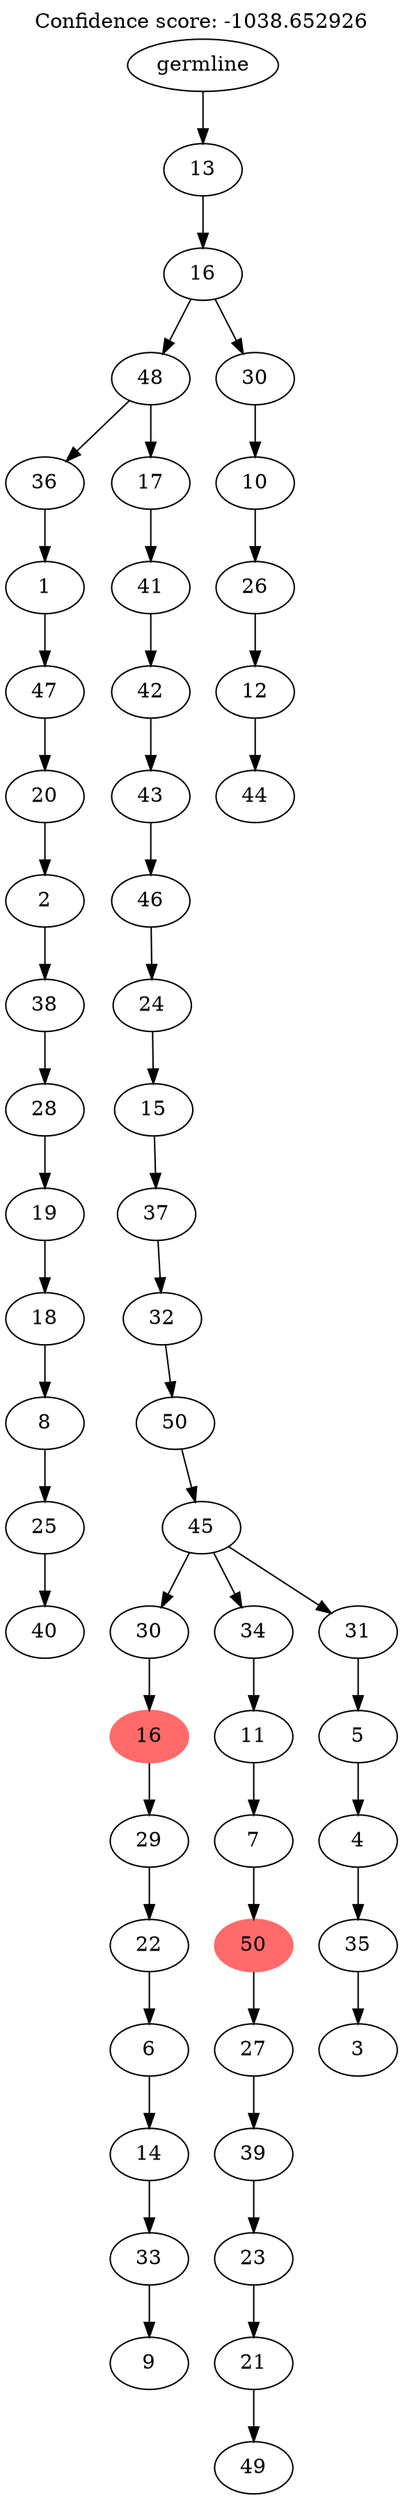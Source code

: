 digraph g {
	"52" -> "53";
	"53" [label="40"];
	"51" -> "52";
	"52" [label="25"];
	"50" -> "51";
	"51" [label="8"];
	"49" -> "50";
	"50" [label="18"];
	"48" -> "49";
	"49" [label="19"];
	"47" -> "48";
	"48" [label="28"];
	"46" -> "47";
	"47" [label="38"];
	"45" -> "46";
	"46" [label="2"];
	"44" -> "45";
	"45" [label="20"];
	"43" -> "44";
	"44" [label="47"];
	"42" -> "43";
	"43" [label="1"];
	"40" -> "41";
	"41" [label="9"];
	"39" -> "40";
	"40" [label="33"];
	"38" -> "39";
	"39" [label="14"];
	"37" -> "38";
	"38" [label="6"];
	"36" -> "37";
	"37" [label="22"];
	"35" -> "36";
	"36" [label="29"];
	"34" -> "35";
	"35" [color=indianred1, style=filled, label="16"];
	"32" -> "33";
	"33" [label="49"];
	"31" -> "32";
	"32" [label="21"];
	"30" -> "31";
	"31" [label="23"];
	"29" -> "30";
	"30" [label="39"];
	"28" -> "29";
	"29" [label="27"];
	"27" -> "28";
	"28" [color=indianred1, style=filled, label="50"];
	"26" -> "27";
	"27" [label="7"];
	"25" -> "26";
	"26" [label="11"];
	"23" -> "24";
	"24" [label="3"];
	"22" -> "23";
	"23" [label="35"];
	"21" -> "22";
	"22" [label="4"];
	"20" -> "21";
	"21" [label="5"];
	"19" -> "20";
	"20" [label="31"];
	"19" -> "25";
	"25" [label="34"];
	"19" -> "34";
	"34" [label="30"];
	"18" -> "19";
	"19" [label="45"];
	"17" -> "18";
	"18" [label="50"];
	"16" -> "17";
	"17" [label="32"];
	"15" -> "16";
	"16" [label="37"];
	"14" -> "15";
	"15" [label="15"];
	"13" -> "14";
	"14" [label="24"];
	"12" -> "13";
	"13" [label="46"];
	"11" -> "12";
	"12" [label="43"];
	"10" -> "11";
	"11" [label="42"];
	"9" -> "10";
	"10" [label="41"];
	"8" -> "9";
	"9" [label="17"];
	"8" -> "42";
	"42" [label="36"];
	"6" -> "7";
	"7" [label="44"];
	"5" -> "6";
	"6" [label="12"];
	"4" -> "5";
	"5" [label="26"];
	"3" -> "4";
	"4" [label="10"];
	"2" -> "3";
	"3" [label="30"];
	"2" -> "8";
	"8" [label="48"];
	"1" -> "2";
	"2" [label="16"];
	"0" -> "1";
	"1" [label="13"];
	"0" [label="germline"];
	labelloc="t";
	label="Confidence score: -1038.652926";
}
